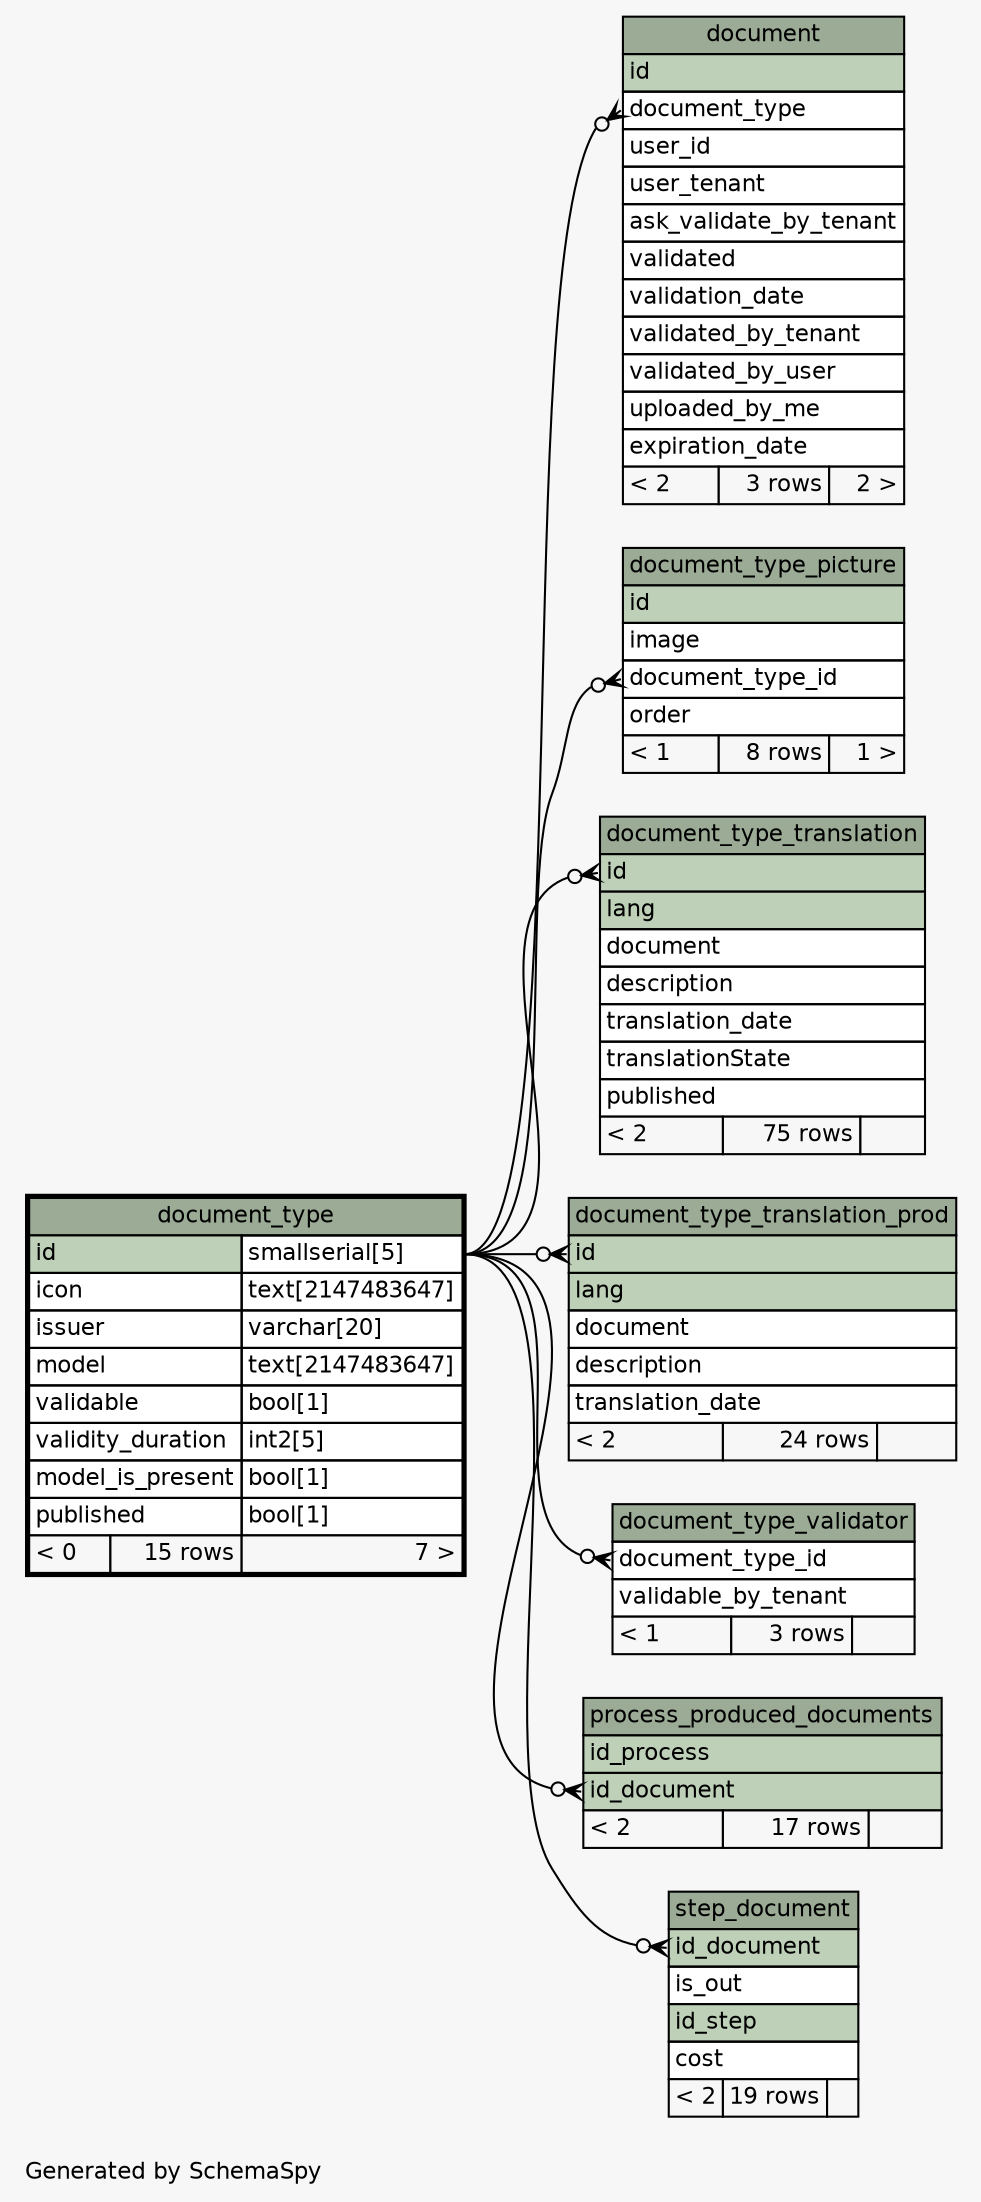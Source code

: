 // dot 2.30.1 on Linux 3.10.0-1127.19.1.el7.x86_64
// SchemaSpy rev 590
digraph "oneDegreeRelationshipsDiagram" {
  graph [
    rankdir="RL"
    bgcolor="#f7f7f7"
    label="\nGenerated by SchemaSpy"
    labeljust="l"
    nodesep="0.18"
    ranksep="0.46"
    fontname="Helvetica"
    fontsize="11"
  ];
  node [
    fontname="Helvetica"
    fontsize="11"
    shape="plaintext"
  ];
  edge [
    arrowsize="0.8"
  ];
  "document":"document_type":w -> "document_type":"id.type":e [arrowhead=none dir=back arrowtail=crowodot];
  "document_type_picture":"document_type_id":w -> "document_type":"id.type":e [arrowhead=none dir=back arrowtail=crowodot];
  "document_type_translation":"id":w -> "document_type":"id.type":e [arrowhead=none dir=back arrowtail=crowodot];
  "document_type_translation_prod":"id":w -> "document_type":"id.type":e [arrowhead=none dir=back arrowtail=crowodot];
  "document_type_validator":"document_type_id":w -> "document_type":"id.type":e [arrowhead=none dir=back arrowtail=crowodot];
  "process_produced_documents":"id_document":w -> "document_type":"id.type":e [arrowhead=none dir=back arrowtail=crowodot];
  "step_document":"id_document":w -> "document_type":"id.type":e [arrowhead=none dir=back arrowtail=crowodot];
  "document" [
    label=<
    <TABLE BORDER="0" CELLBORDER="1" CELLSPACING="0" BGCOLOR="#ffffff">
      <TR><TD COLSPAN="3" BGCOLOR="#9bab96" ALIGN="CENTER">document</TD></TR>
      <TR><TD PORT="id" COLSPAN="3" BGCOLOR="#bed1b8" ALIGN="LEFT">id</TD></TR>
      <TR><TD PORT="document_type" COLSPAN="3" ALIGN="LEFT">document_type</TD></TR>
      <TR><TD PORT="user_id" COLSPAN="3" ALIGN="LEFT">user_id</TD></TR>
      <TR><TD PORT="user_tenant" COLSPAN="3" ALIGN="LEFT">user_tenant</TD></TR>
      <TR><TD PORT="ask_validate_by_tenant" COLSPAN="3" ALIGN="LEFT">ask_validate_by_tenant</TD></TR>
      <TR><TD PORT="validated" COLSPAN="3" ALIGN="LEFT">validated</TD></TR>
      <TR><TD PORT="validation_date" COLSPAN="3" ALIGN="LEFT">validation_date</TD></TR>
      <TR><TD PORT="validated_by_tenant" COLSPAN="3" ALIGN="LEFT">validated_by_tenant</TD></TR>
      <TR><TD PORT="validated_by_user" COLSPAN="3" ALIGN="LEFT">validated_by_user</TD></TR>
      <TR><TD PORT="uploaded_by_me" COLSPAN="3" ALIGN="LEFT">uploaded_by_me</TD></TR>
      <TR><TD PORT="expiration_date" COLSPAN="3" ALIGN="LEFT">expiration_date</TD></TR>
      <TR><TD ALIGN="LEFT" BGCOLOR="#f7f7f7">&lt; 2</TD><TD ALIGN="RIGHT" BGCOLOR="#f7f7f7">3 rows</TD><TD ALIGN="RIGHT" BGCOLOR="#f7f7f7">2 &gt;</TD></TR>
    </TABLE>>
    URL="document.html"
    tooltip="document"
  ];
  "document_type" [
    label=<
    <TABLE BORDER="2" CELLBORDER="1" CELLSPACING="0" BGCOLOR="#ffffff">
      <TR><TD COLSPAN="3" BGCOLOR="#9bab96" ALIGN="CENTER">document_type</TD></TR>
      <TR><TD PORT="id" COLSPAN="2" BGCOLOR="#bed1b8" ALIGN="LEFT">id</TD><TD PORT="id.type" ALIGN="LEFT">smallserial[5]</TD></TR>
      <TR><TD PORT="icon" COLSPAN="2" ALIGN="LEFT">icon</TD><TD PORT="icon.type" ALIGN="LEFT">text[2147483647]</TD></TR>
      <TR><TD PORT="issuer" COLSPAN="2" ALIGN="LEFT">issuer</TD><TD PORT="issuer.type" ALIGN="LEFT">varchar[20]</TD></TR>
      <TR><TD PORT="model" COLSPAN="2" ALIGN="LEFT">model</TD><TD PORT="model.type" ALIGN="LEFT">text[2147483647]</TD></TR>
      <TR><TD PORT="validable" COLSPAN="2" ALIGN="LEFT">validable</TD><TD PORT="validable.type" ALIGN="LEFT">bool[1]</TD></TR>
      <TR><TD PORT="validity_duration" COLSPAN="2" ALIGN="LEFT">validity_duration</TD><TD PORT="validity_duration.type" ALIGN="LEFT">int2[5]</TD></TR>
      <TR><TD PORT="model_is_present" COLSPAN="2" ALIGN="LEFT">model_is_present</TD><TD PORT="model_is_present.type" ALIGN="LEFT">bool[1]</TD></TR>
      <TR><TD PORT="published" COLSPAN="2" ALIGN="LEFT">published</TD><TD PORT="published.type" ALIGN="LEFT">bool[1]</TD></TR>
      <TR><TD ALIGN="LEFT" BGCOLOR="#f7f7f7">&lt; 0</TD><TD ALIGN="RIGHT" BGCOLOR="#f7f7f7">15 rows</TD><TD ALIGN="RIGHT" BGCOLOR="#f7f7f7">7 &gt;</TD></TR>
    </TABLE>>
    URL="document_type.html"
    tooltip="document_type"
  ];
  "document_type_picture" [
    label=<
    <TABLE BORDER="0" CELLBORDER="1" CELLSPACING="0" BGCOLOR="#ffffff">
      <TR><TD COLSPAN="3" BGCOLOR="#9bab96" ALIGN="CENTER">document_type_picture</TD></TR>
      <TR><TD PORT="id" COLSPAN="3" BGCOLOR="#bed1b8" ALIGN="LEFT">id</TD></TR>
      <TR><TD PORT="image" COLSPAN="3" ALIGN="LEFT">image</TD></TR>
      <TR><TD PORT="document_type_id" COLSPAN="3" ALIGN="LEFT">document_type_id</TD></TR>
      <TR><TD PORT="order" COLSPAN="3" ALIGN="LEFT">order</TD></TR>
      <TR><TD ALIGN="LEFT" BGCOLOR="#f7f7f7">&lt; 1</TD><TD ALIGN="RIGHT" BGCOLOR="#f7f7f7">8 rows</TD><TD ALIGN="RIGHT" BGCOLOR="#f7f7f7">1 &gt;</TD></TR>
    </TABLE>>
    URL="document_type_picture.html"
    tooltip="document_type_picture"
  ];
  "document_type_translation" [
    label=<
    <TABLE BORDER="0" CELLBORDER="1" CELLSPACING="0" BGCOLOR="#ffffff">
      <TR><TD COLSPAN="3" BGCOLOR="#9bab96" ALIGN="CENTER">document_type_translation</TD></TR>
      <TR><TD PORT="id" COLSPAN="3" BGCOLOR="#bed1b8" ALIGN="LEFT">id</TD></TR>
      <TR><TD PORT="lang" COLSPAN="3" BGCOLOR="#bed1b8" ALIGN="LEFT">lang</TD></TR>
      <TR><TD PORT="document" COLSPAN="3" ALIGN="LEFT">document</TD></TR>
      <TR><TD PORT="description" COLSPAN="3" ALIGN="LEFT">description</TD></TR>
      <TR><TD PORT="translation_date" COLSPAN="3" ALIGN="LEFT">translation_date</TD></TR>
      <TR><TD PORT="translationState" COLSPAN="3" ALIGN="LEFT">translationState</TD></TR>
      <TR><TD PORT="published" COLSPAN="3" ALIGN="LEFT">published</TD></TR>
      <TR><TD ALIGN="LEFT" BGCOLOR="#f7f7f7">&lt; 2</TD><TD ALIGN="RIGHT" BGCOLOR="#f7f7f7">75 rows</TD><TD ALIGN="RIGHT" BGCOLOR="#f7f7f7">  </TD></TR>
    </TABLE>>
    URL="document_type_translation.html"
    tooltip="document_type_translation"
  ];
  "document_type_translation_prod" [
    label=<
    <TABLE BORDER="0" CELLBORDER="1" CELLSPACING="0" BGCOLOR="#ffffff">
      <TR><TD COLSPAN="3" BGCOLOR="#9bab96" ALIGN="CENTER">document_type_translation_prod</TD></TR>
      <TR><TD PORT="id" COLSPAN="3" BGCOLOR="#bed1b8" ALIGN="LEFT">id</TD></TR>
      <TR><TD PORT="lang" COLSPAN="3" BGCOLOR="#bed1b8" ALIGN="LEFT">lang</TD></TR>
      <TR><TD PORT="document" COLSPAN="3" ALIGN="LEFT">document</TD></TR>
      <TR><TD PORT="description" COLSPAN="3" ALIGN="LEFT">description</TD></TR>
      <TR><TD PORT="translation_date" COLSPAN="3" ALIGN="LEFT">translation_date</TD></TR>
      <TR><TD ALIGN="LEFT" BGCOLOR="#f7f7f7">&lt; 2</TD><TD ALIGN="RIGHT" BGCOLOR="#f7f7f7">24 rows</TD><TD ALIGN="RIGHT" BGCOLOR="#f7f7f7">  </TD></TR>
    </TABLE>>
    URL="document_type_translation_prod.html"
    tooltip="document_type_translation_prod"
  ];
  "document_type_validator" [
    label=<
    <TABLE BORDER="0" CELLBORDER="1" CELLSPACING="0" BGCOLOR="#ffffff">
      <TR><TD COLSPAN="3" BGCOLOR="#9bab96" ALIGN="CENTER">document_type_validator</TD></TR>
      <TR><TD PORT="document_type_id" COLSPAN="3" ALIGN="LEFT">document_type_id</TD></TR>
      <TR><TD PORT="validable_by_tenant" COLSPAN="3" ALIGN="LEFT">validable_by_tenant</TD></TR>
      <TR><TD ALIGN="LEFT" BGCOLOR="#f7f7f7">&lt; 1</TD><TD ALIGN="RIGHT" BGCOLOR="#f7f7f7">3 rows</TD><TD ALIGN="RIGHT" BGCOLOR="#f7f7f7">  </TD></TR>
    </TABLE>>
    URL="document_type_validator.html"
    tooltip="document_type_validator"
  ];
  "process_produced_documents" [
    label=<
    <TABLE BORDER="0" CELLBORDER="1" CELLSPACING="0" BGCOLOR="#ffffff">
      <TR><TD COLSPAN="3" BGCOLOR="#9bab96" ALIGN="CENTER">process_produced_documents</TD></TR>
      <TR><TD PORT="id_process" COLSPAN="3" BGCOLOR="#bed1b8" ALIGN="LEFT">id_process</TD></TR>
      <TR><TD PORT="id_document" COLSPAN="3" BGCOLOR="#bed1b8" ALIGN="LEFT">id_document</TD></TR>
      <TR><TD ALIGN="LEFT" BGCOLOR="#f7f7f7">&lt; 2</TD><TD ALIGN="RIGHT" BGCOLOR="#f7f7f7">17 rows</TD><TD ALIGN="RIGHT" BGCOLOR="#f7f7f7">  </TD></TR>
    </TABLE>>
    URL="process_produced_documents.html"
    tooltip="process_produced_documents"
  ];
  "step_document" [
    label=<
    <TABLE BORDER="0" CELLBORDER="1" CELLSPACING="0" BGCOLOR="#ffffff">
      <TR><TD COLSPAN="3" BGCOLOR="#9bab96" ALIGN="CENTER">step_document</TD></TR>
      <TR><TD PORT="id_document" COLSPAN="3" BGCOLOR="#bed1b8" ALIGN="LEFT">id_document</TD></TR>
      <TR><TD PORT="is_out" COLSPAN="3" ALIGN="LEFT">is_out</TD></TR>
      <TR><TD PORT="id_step" COLSPAN="3" BGCOLOR="#bed1b8" ALIGN="LEFT">id_step</TD></TR>
      <TR><TD PORT="cost" COLSPAN="3" ALIGN="LEFT">cost</TD></TR>
      <TR><TD ALIGN="LEFT" BGCOLOR="#f7f7f7">&lt; 2</TD><TD ALIGN="RIGHT" BGCOLOR="#f7f7f7">19 rows</TD><TD ALIGN="RIGHT" BGCOLOR="#f7f7f7">  </TD></TR>
    </TABLE>>
    URL="step_document.html"
    tooltip="step_document"
  ];
}
